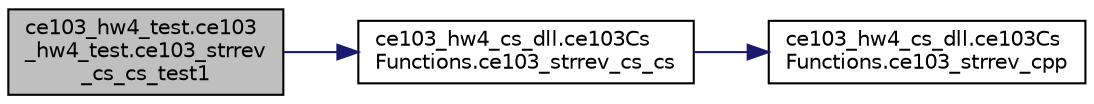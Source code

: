 digraph "ce103_hw4_test.ce103_hw4_test.ce103_strrev_cs_cs_test1"
{
 // INTERACTIVE_SVG=YES
 // LATEX_PDF_SIZE
  edge [fontname="Helvetica",fontsize="10",labelfontname="Helvetica",labelfontsize="10"];
  node [fontname="Helvetica",fontsize="10",shape=record];
  rankdir="LR";
  Node1 [label="ce103_hw4_test.ce103\l_hw4_test.ce103_strrev\l_cs_cs_test1",height=0.2,width=0.4,color="black", fillcolor="grey75", style="filled", fontcolor="black",tooltip=" "];
  Node1 -> Node2 [color="midnightblue",fontsize="10",style="solid",fontname="Helvetica"];
  Node2 [label="ce103_hw4_cs_dll.ce103Cs\lFunctions.ce103_strrev_cs_cs",height=0.2,width=0.4,color="black", fillcolor="white", style="filled",URL="$d9/da4/a00078.html#a514035a7025939aa4850fcff7383b762",tooltip=" "];
  Node2 -> Node3 [color="midnightblue",fontsize="10",style="solid",fontname="Helvetica"];
  Node3 [label="ce103_hw4_cs_dll.ce103Cs\lFunctions.ce103_strrev_cpp",height=0.2,width=0.4,color="black", fillcolor="white", style="filled",URL="$d9/da4/a00078.html#a8b57514f92875d5b48178eef4ba81a16",tooltip=" "];
}

